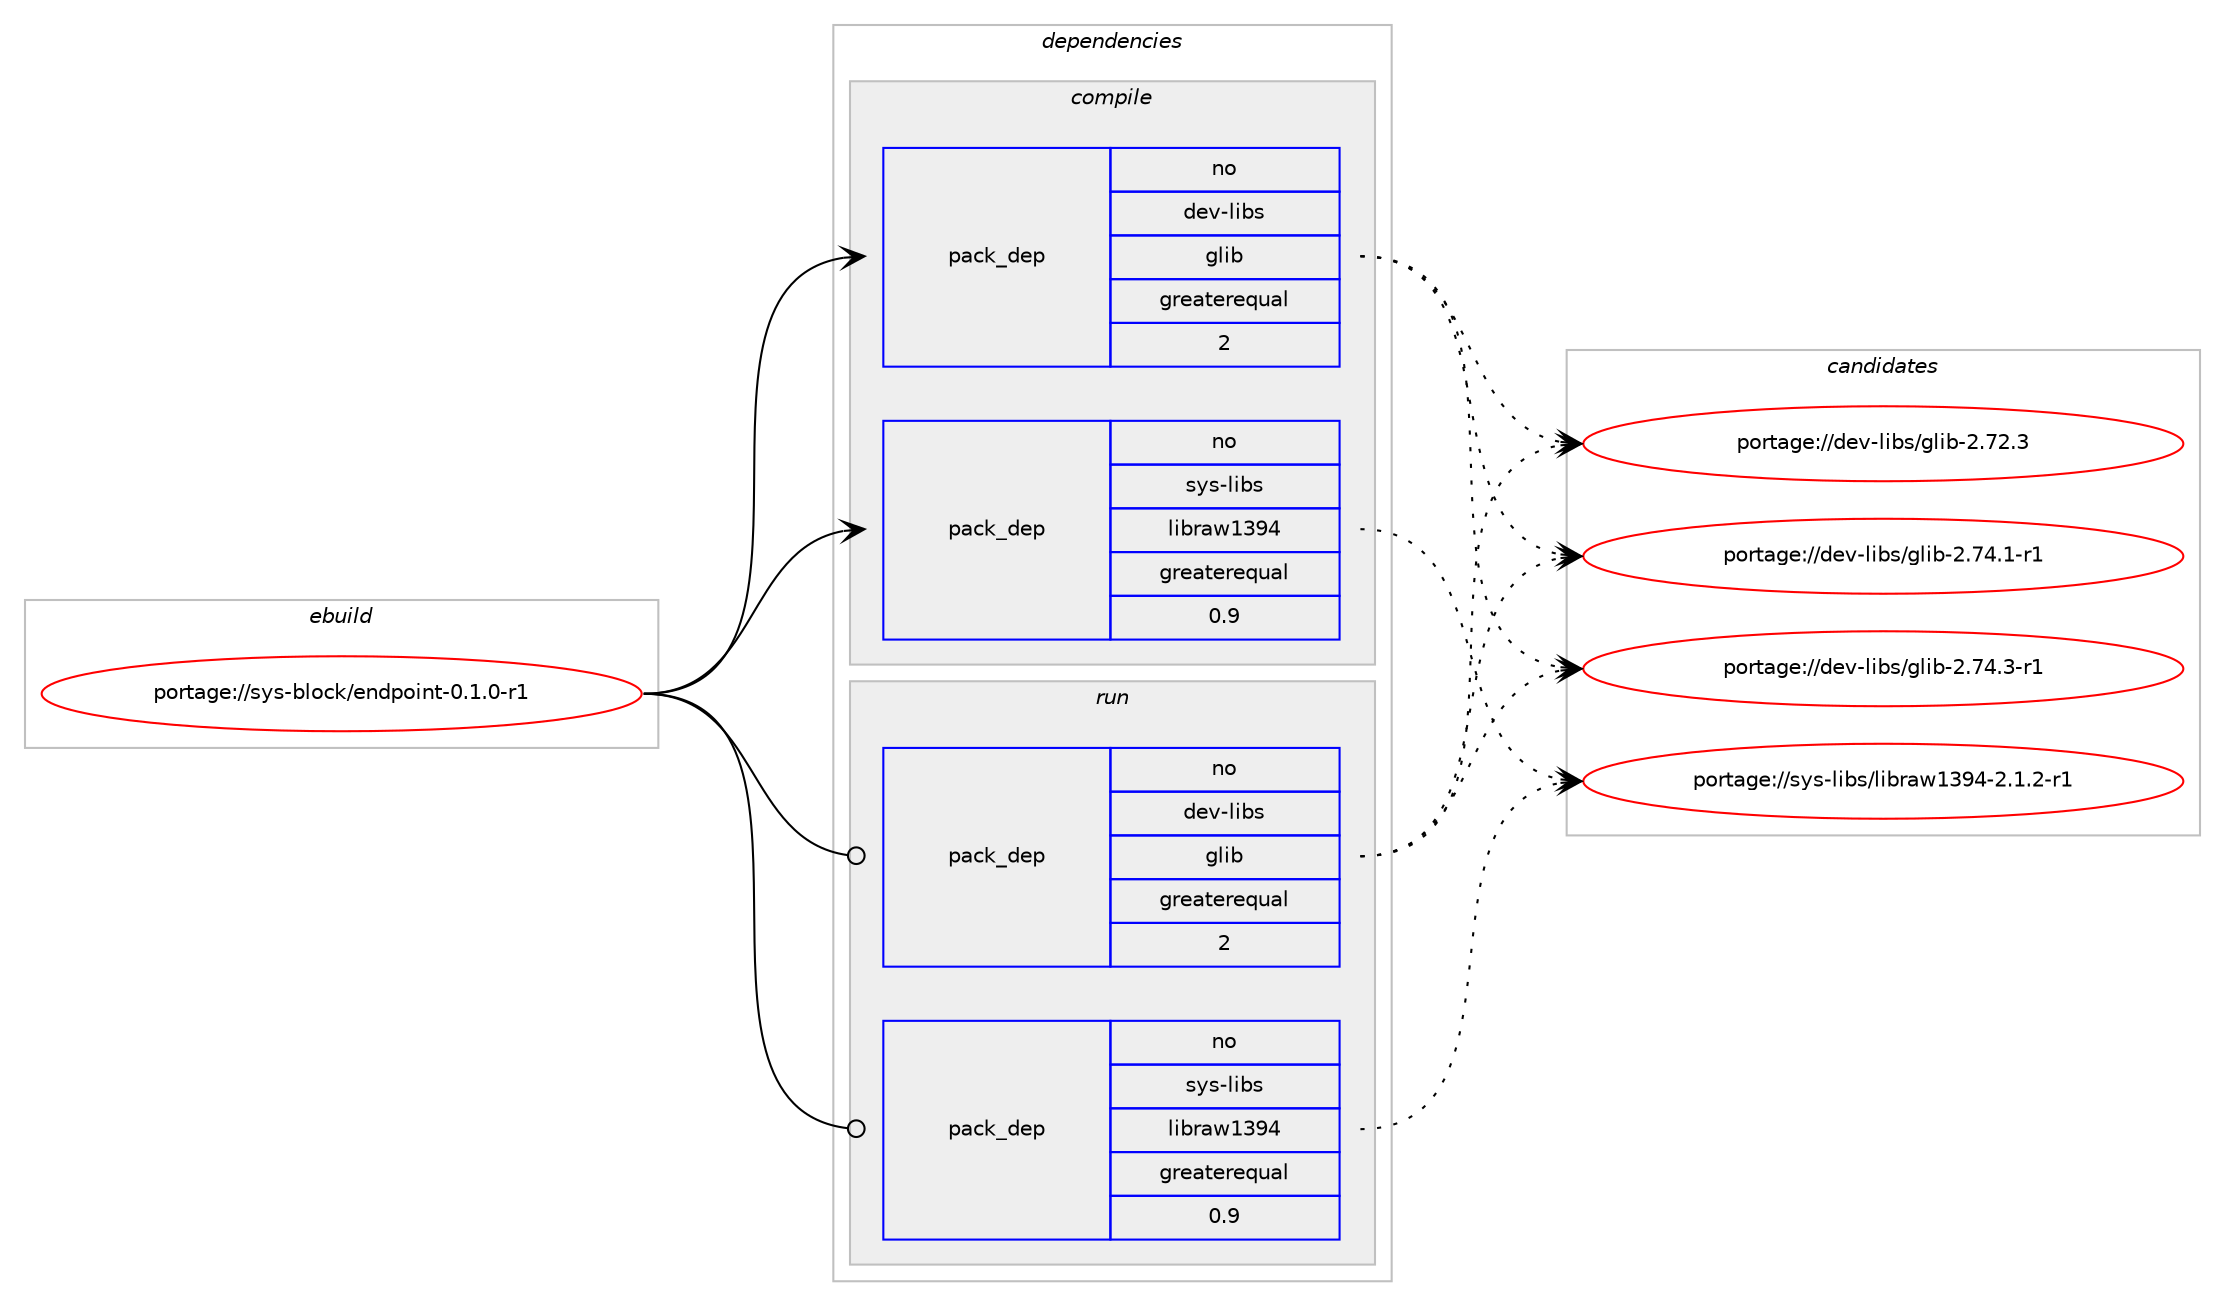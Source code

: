 digraph prolog {

# *************
# Graph options
# *************

newrank=true;
concentrate=true;
compound=true;
graph [rankdir=LR,fontname=Helvetica,fontsize=10,ranksep=1.5];#, ranksep=2.5, nodesep=0.2];
edge  [arrowhead=vee];
node  [fontname=Helvetica,fontsize=10];

# **********
# The ebuild
# **********

subgraph cluster_leftcol {
color=gray;
rank=same;
label=<<i>ebuild</i>>;
id [label="portage://sys-block/endpoint-0.1.0-r1", color=red, width=4, href="../sys-block/endpoint-0.1.0-r1.svg"];
}

# ****************
# The dependencies
# ****************

subgraph cluster_midcol {
color=gray;
label=<<i>dependencies</i>>;
subgraph cluster_compile {
fillcolor="#eeeeee";
style=filled;
label=<<i>compile</i>>;
subgraph pack1162 {
dependency1514 [label=<<TABLE BORDER="0" CELLBORDER="1" CELLSPACING="0" CELLPADDING="4" WIDTH="220"><TR><TD ROWSPAN="6" CELLPADDING="30">pack_dep</TD></TR><TR><TD WIDTH="110">no</TD></TR><TR><TD>dev-libs</TD></TR><TR><TD>glib</TD></TR><TR><TD>greaterequal</TD></TR><TR><TD>2</TD></TR></TABLE>>, shape=none, color=blue];
}
id:e -> dependency1514:w [weight=20,style="solid",arrowhead="vee"];
subgraph pack1163 {
dependency1515 [label=<<TABLE BORDER="0" CELLBORDER="1" CELLSPACING="0" CELLPADDING="4" WIDTH="220"><TR><TD ROWSPAN="6" CELLPADDING="30">pack_dep</TD></TR><TR><TD WIDTH="110">no</TD></TR><TR><TD>sys-libs</TD></TR><TR><TD>libraw1394</TD></TR><TR><TD>greaterequal</TD></TR><TR><TD>0.9</TD></TR></TABLE>>, shape=none, color=blue];
}
id:e -> dependency1515:w [weight=20,style="solid",arrowhead="vee"];
}
subgraph cluster_compileandrun {
fillcolor="#eeeeee";
style=filled;
label=<<i>compile and run</i>>;
}
subgraph cluster_run {
fillcolor="#eeeeee";
style=filled;
label=<<i>run</i>>;
subgraph pack1164 {
dependency1516 [label=<<TABLE BORDER="0" CELLBORDER="1" CELLSPACING="0" CELLPADDING="4" WIDTH="220"><TR><TD ROWSPAN="6" CELLPADDING="30">pack_dep</TD></TR><TR><TD WIDTH="110">no</TD></TR><TR><TD>dev-libs</TD></TR><TR><TD>glib</TD></TR><TR><TD>greaterequal</TD></TR><TR><TD>2</TD></TR></TABLE>>, shape=none, color=blue];
}
id:e -> dependency1516:w [weight=20,style="solid",arrowhead="odot"];
subgraph pack1165 {
dependency1517 [label=<<TABLE BORDER="0" CELLBORDER="1" CELLSPACING="0" CELLPADDING="4" WIDTH="220"><TR><TD ROWSPAN="6" CELLPADDING="30">pack_dep</TD></TR><TR><TD WIDTH="110">no</TD></TR><TR><TD>sys-libs</TD></TR><TR><TD>libraw1394</TD></TR><TR><TD>greaterequal</TD></TR><TR><TD>0.9</TD></TR></TABLE>>, shape=none, color=blue];
}
id:e -> dependency1517:w [weight=20,style="solid",arrowhead="odot"];
}
}

# **************
# The candidates
# **************

subgraph cluster_choices {
rank=same;
color=gray;
label=<<i>candidates</i>>;

subgraph choice1162 {
color=black;
nodesep=1;
choice1001011184510810598115471031081059845504655504651 [label="portage://dev-libs/glib-2.72.3", color=red, width=4,href="../dev-libs/glib-2.72.3.svg"];
choice10010111845108105981154710310810598455046555246494511449 [label="portage://dev-libs/glib-2.74.1-r1", color=red, width=4,href="../dev-libs/glib-2.74.1-r1.svg"];
choice10010111845108105981154710310810598455046555246514511449 [label="portage://dev-libs/glib-2.74.3-r1", color=red, width=4,href="../dev-libs/glib-2.74.3-r1.svg"];
dependency1514:e -> choice1001011184510810598115471031081059845504655504651:w [style=dotted,weight="100"];
dependency1514:e -> choice10010111845108105981154710310810598455046555246494511449:w [style=dotted,weight="100"];
dependency1514:e -> choice10010111845108105981154710310810598455046555246514511449:w [style=dotted,weight="100"];
}
subgraph choice1163 {
color=black;
nodesep=1;
choice1151211154510810598115471081059811497119495157524550464946504511449 [label="portage://sys-libs/libraw1394-2.1.2-r1", color=red, width=4,href="../sys-libs/libraw1394-2.1.2-r1.svg"];
dependency1515:e -> choice1151211154510810598115471081059811497119495157524550464946504511449:w [style=dotted,weight="100"];
}
subgraph choice1164 {
color=black;
nodesep=1;
choice1001011184510810598115471031081059845504655504651 [label="portage://dev-libs/glib-2.72.3", color=red, width=4,href="../dev-libs/glib-2.72.3.svg"];
choice10010111845108105981154710310810598455046555246494511449 [label="portage://dev-libs/glib-2.74.1-r1", color=red, width=4,href="../dev-libs/glib-2.74.1-r1.svg"];
choice10010111845108105981154710310810598455046555246514511449 [label="portage://dev-libs/glib-2.74.3-r1", color=red, width=4,href="../dev-libs/glib-2.74.3-r1.svg"];
dependency1516:e -> choice1001011184510810598115471031081059845504655504651:w [style=dotted,weight="100"];
dependency1516:e -> choice10010111845108105981154710310810598455046555246494511449:w [style=dotted,weight="100"];
dependency1516:e -> choice10010111845108105981154710310810598455046555246514511449:w [style=dotted,weight="100"];
}
subgraph choice1165 {
color=black;
nodesep=1;
choice1151211154510810598115471081059811497119495157524550464946504511449 [label="portage://sys-libs/libraw1394-2.1.2-r1", color=red, width=4,href="../sys-libs/libraw1394-2.1.2-r1.svg"];
dependency1517:e -> choice1151211154510810598115471081059811497119495157524550464946504511449:w [style=dotted,weight="100"];
}
}

}
